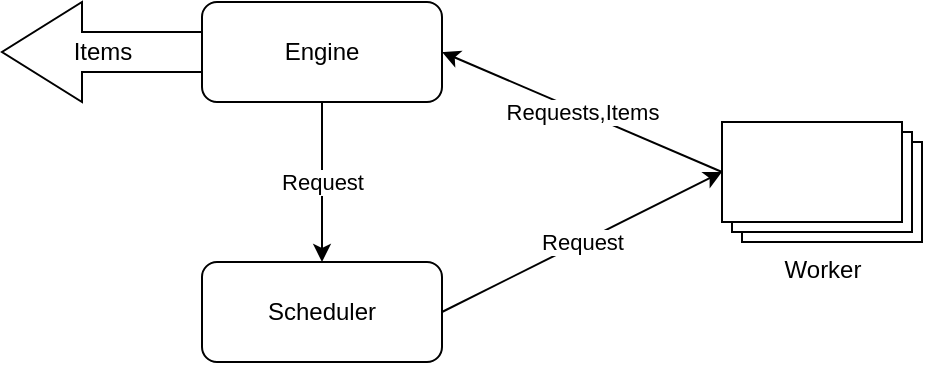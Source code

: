 <mxfile version="12.2.3" type="device" pages="1"><diagram id="AYB-6bMgJJ_N1M6EzGfx" name="Page-1"><mxGraphModel dx="1134" dy="727" grid="1" gridSize="10" guides="1" tooltips="1" connect="1" arrows="1" fold="1" page="1" pageScale="1" pageWidth="1169" pageHeight="1654" math="0" shadow="0"><root><mxCell id="0"/><mxCell id="1" parent="0"/><mxCell id="AT-BggC3iP90b4meRDpK-1" value="Engine" style="rounded=1;whiteSpace=wrap;html=1;" vertex="1" parent="1"><mxGeometry x="400" y="200" width="120" height="50" as="geometry"/></mxCell><mxCell id="AT-BggC3iP90b4meRDpK-2" value="Scheduler" style="rounded=1;whiteSpace=wrap;html=1;" vertex="1" parent="1"><mxGeometry x="400" y="330" width="120" height="50" as="geometry"/></mxCell><mxCell id="AT-BggC3iP90b4meRDpK-4" value="Worker" style="verticalLabelPosition=bottom;verticalAlign=top;html=1;shape=mxgraph.basic.layered_rect;dx=10;outlineConnect=0;" vertex="1" parent="1"><mxGeometry x="660" y="260" width="100" height="60" as="geometry"/></mxCell><mxCell id="AT-BggC3iP90b4meRDpK-6" value="Items" style="html=1;shadow=0;dashed=0;align=center;verticalAlign=middle;shape=mxgraph.arrows2.arrow;dy=0.6;dx=40;flipH=1;notch=0;" vertex="1" parent="1"><mxGeometry x="300" y="200" width="100" height="50" as="geometry"/></mxCell><mxCell id="AT-BggC3iP90b4meRDpK-11" value="Request" style="endArrow=classic;html=1;fontColor=#000000;exitX=1;exitY=0.5;exitDx=0;exitDy=0;entryX=0;entryY=0;entryDx=0;entryDy=25;entryPerimeter=0;" edge="1" parent="1" source="AT-BggC3iP90b4meRDpK-2" target="AT-BggC3iP90b4meRDpK-4"><mxGeometry width="50" height="50" relative="1" as="geometry"><mxPoint x="300" y="450" as="sourcePoint"/><mxPoint x="350" y="400" as="targetPoint"/></mxGeometry></mxCell><mxCell id="AT-BggC3iP90b4meRDpK-12" value="Request" style="endArrow=classic;html=1;fontColor=#000000;exitX=0.5;exitY=1;exitDx=0;exitDy=0;entryX=0.5;entryY=0;entryDx=0;entryDy=0;" edge="1" parent="1" source="AT-BggC3iP90b4meRDpK-1" target="AT-BggC3iP90b4meRDpK-2"><mxGeometry width="50" height="50" relative="1" as="geometry"><mxPoint x="390" y="330" as="sourcePoint"/><mxPoint x="440" y="280" as="targetPoint"/></mxGeometry></mxCell><mxCell id="AT-BggC3iP90b4meRDpK-15" value="Requests,Items" style="endArrow=classic;html=1;fontColor=#000000;exitX=0;exitY=0;exitDx=0;exitDy=25;entryX=1;entryY=0.5;entryDx=0;entryDy=0;exitPerimeter=0;" edge="1" parent="1" source="AT-BggC3iP90b4meRDpK-4" target="AT-BggC3iP90b4meRDpK-1"><mxGeometry width="50" height="50" relative="1" as="geometry"><mxPoint x="530" y="365" as="sourcePoint"/><mxPoint x="670" y="295" as="targetPoint"/></mxGeometry></mxCell></root></mxGraphModel></diagram></mxfile>